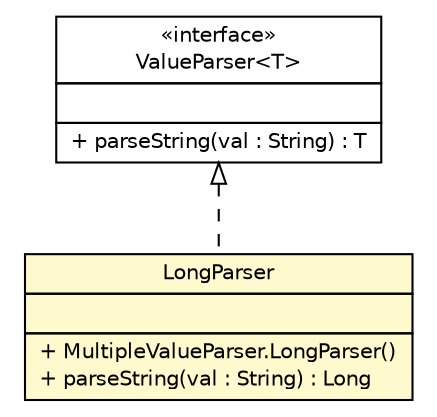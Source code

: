 #!/usr/local/bin/dot
#
# Class diagram 
# Generated by UMLGraph version R5_6 (http://www.umlgraph.org/)
#

digraph G {
	edge [fontname="Helvetica",fontsize=10,labelfontname="Helvetica",labelfontsize=10];
	node [fontname="Helvetica",fontsize=10,shape=plaintext];
	nodesep=0.25;
	ranksep=0.5;
	// com.vectorprint.configuration.parameters.MultipleValueParser.LongParser
	c3980 [label=<<table title="com.vectorprint.configuration.parameters.MultipleValueParser.LongParser" border="0" cellborder="1" cellspacing="0" cellpadding="2" port="p" bgcolor="lemonChiffon" href="./MultipleValueParser.LongParser.html">
		<tr><td><table border="0" cellspacing="0" cellpadding="1">
<tr><td align="center" balign="center"> LongParser </td></tr>
		</table></td></tr>
		<tr><td><table border="0" cellspacing="0" cellpadding="1">
<tr><td align="left" balign="left">  </td></tr>
		</table></td></tr>
		<tr><td><table border="0" cellspacing="0" cellpadding="1">
<tr><td align="left" balign="left"> + MultipleValueParser.LongParser() </td></tr>
<tr><td align="left" balign="left"> + parseString(val : String) : Long </td></tr>
		</table></td></tr>
		</table>>, URL="./MultipleValueParser.LongParser.html", fontname="Helvetica", fontcolor="black", fontsize=10.0];
	// com.vectorprint.configuration.parameters.ValueParser<T>
	c3994 [label=<<table title="com.vectorprint.configuration.parameters.ValueParser" border="0" cellborder="1" cellspacing="0" cellpadding="2" port="p" href="./ValueParser.html">
		<tr><td><table border="0" cellspacing="0" cellpadding="1">
<tr><td align="center" balign="center"> &#171;interface&#187; </td></tr>
<tr><td align="center" balign="center"> ValueParser&lt;T&gt; </td></tr>
		</table></td></tr>
		<tr><td><table border="0" cellspacing="0" cellpadding="1">
<tr><td align="left" balign="left">  </td></tr>
		</table></td></tr>
		<tr><td><table border="0" cellspacing="0" cellpadding="1">
<tr><td align="left" balign="left"> + parseString(val : String) : T </td></tr>
		</table></td></tr>
		</table>>, URL="./ValueParser.html", fontname="Helvetica", fontcolor="black", fontsize=10.0];
	//com.vectorprint.configuration.parameters.MultipleValueParser.LongParser implements com.vectorprint.configuration.parameters.ValueParser<T>
	c3994:p -> c3980:p [dir=back,arrowtail=empty,style=dashed];
}

